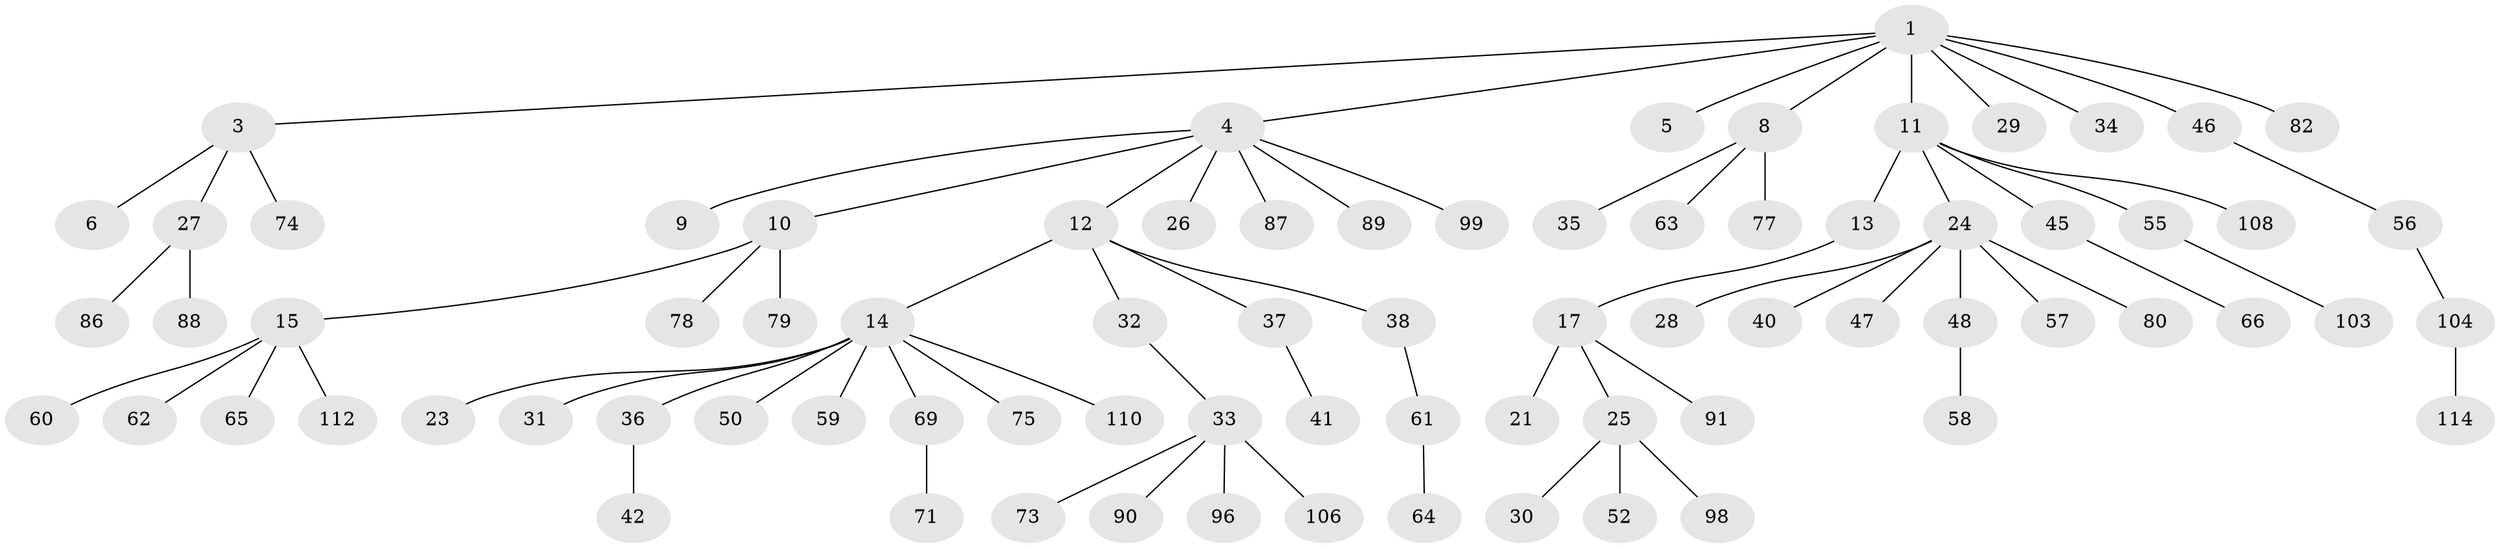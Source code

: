 // Generated by graph-tools (version 1.1) at 2025/52/02/27/25 19:52:10]
// undirected, 78 vertices, 77 edges
graph export_dot {
graph [start="1"]
  node [color=gray90,style=filled];
  1 [super="+2"];
  3 [super="+20"];
  4 [super="+7"];
  5;
  6;
  8 [super="+93"];
  9;
  10 [super="+16"];
  11;
  12 [super="+18"];
  13 [super="+84"];
  14 [super="+22"];
  15 [super="+19"];
  17 [super="+102"];
  21;
  23;
  24 [super="+39"];
  25 [super="+44"];
  26;
  27 [super="+51"];
  28;
  29;
  30 [super="+85"];
  31 [super="+70"];
  32;
  33 [super="+49"];
  34 [super="+43"];
  35 [super="+54"];
  36 [super="+107"];
  37 [super="+72"];
  38 [super="+53"];
  40 [super="+76"];
  41 [super="+68"];
  42;
  45 [super="+113"];
  46;
  47;
  48 [super="+109"];
  50;
  52 [super="+83"];
  55 [super="+67"];
  56 [super="+101"];
  57;
  58;
  59 [super="+111"];
  60 [super="+92"];
  61;
  62 [super="+97"];
  63;
  64 [super="+105"];
  65 [super="+115"];
  66;
  69 [super="+81"];
  71 [super="+94"];
  73;
  74;
  75;
  77;
  78 [super="+95"];
  79;
  80;
  82;
  86;
  87;
  88;
  89 [super="+100"];
  90;
  91;
  96;
  98;
  99;
  103;
  104;
  106;
  108;
  110;
  112;
  114;
  1 -- 8;
  1 -- 11;
  1 -- 29;
  1 -- 82;
  1 -- 34;
  1 -- 3;
  1 -- 4;
  1 -- 5;
  1 -- 46;
  3 -- 6;
  3 -- 27;
  3 -- 74;
  4 -- 9;
  4 -- 26;
  4 -- 87;
  4 -- 99;
  4 -- 89;
  4 -- 10;
  4 -- 12;
  8 -- 35;
  8 -- 63;
  8 -- 77;
  10 -- 15;
  10 -- 78;
  10 -- 79;
  11 -- 13;
  11 -- 24;
  11 -- 45;
  11 -- 55;
  11 -- 108;
  12 -- 14;
  12 -- 32;
  12 -- 38;
  12 -- 37;
  13 -- 17;
  14 -- 23;
  14 -- 31;
  14 -- 36;
  14 -- 50;
  14 -- 59;
  14 -- 75;
  14 -- 110;
  14 -- 69;
  15 -- 62;
  15 -- 112;
  15 -- 65;
  15 -- 60;
  17 -- 21;
  17 -- 25;
  17 -- 91;
  24 -- 28;
  24 -- 47;
  24 -- 48;
  24 -- 80;
  24 -- 57;
  24 -- 40;
  25 -- 30;
  25 -- 52;
  25 -- 98;
  27 -- 88;
  27 -- 86;
  32 -- 33;
  33 -- 106;
  33 -- 96;
  33 -- 90;
  33 -- 73;
  36 -- 42;
  37 -- 41;
  38 -- 61;
  45 -- 66;
  46 -- 56;
  48 -- 58;
  55 -- 103;
  56 -- 104;
  61 -- 64;
  69 -- 71;
  104 -- 114;
}
